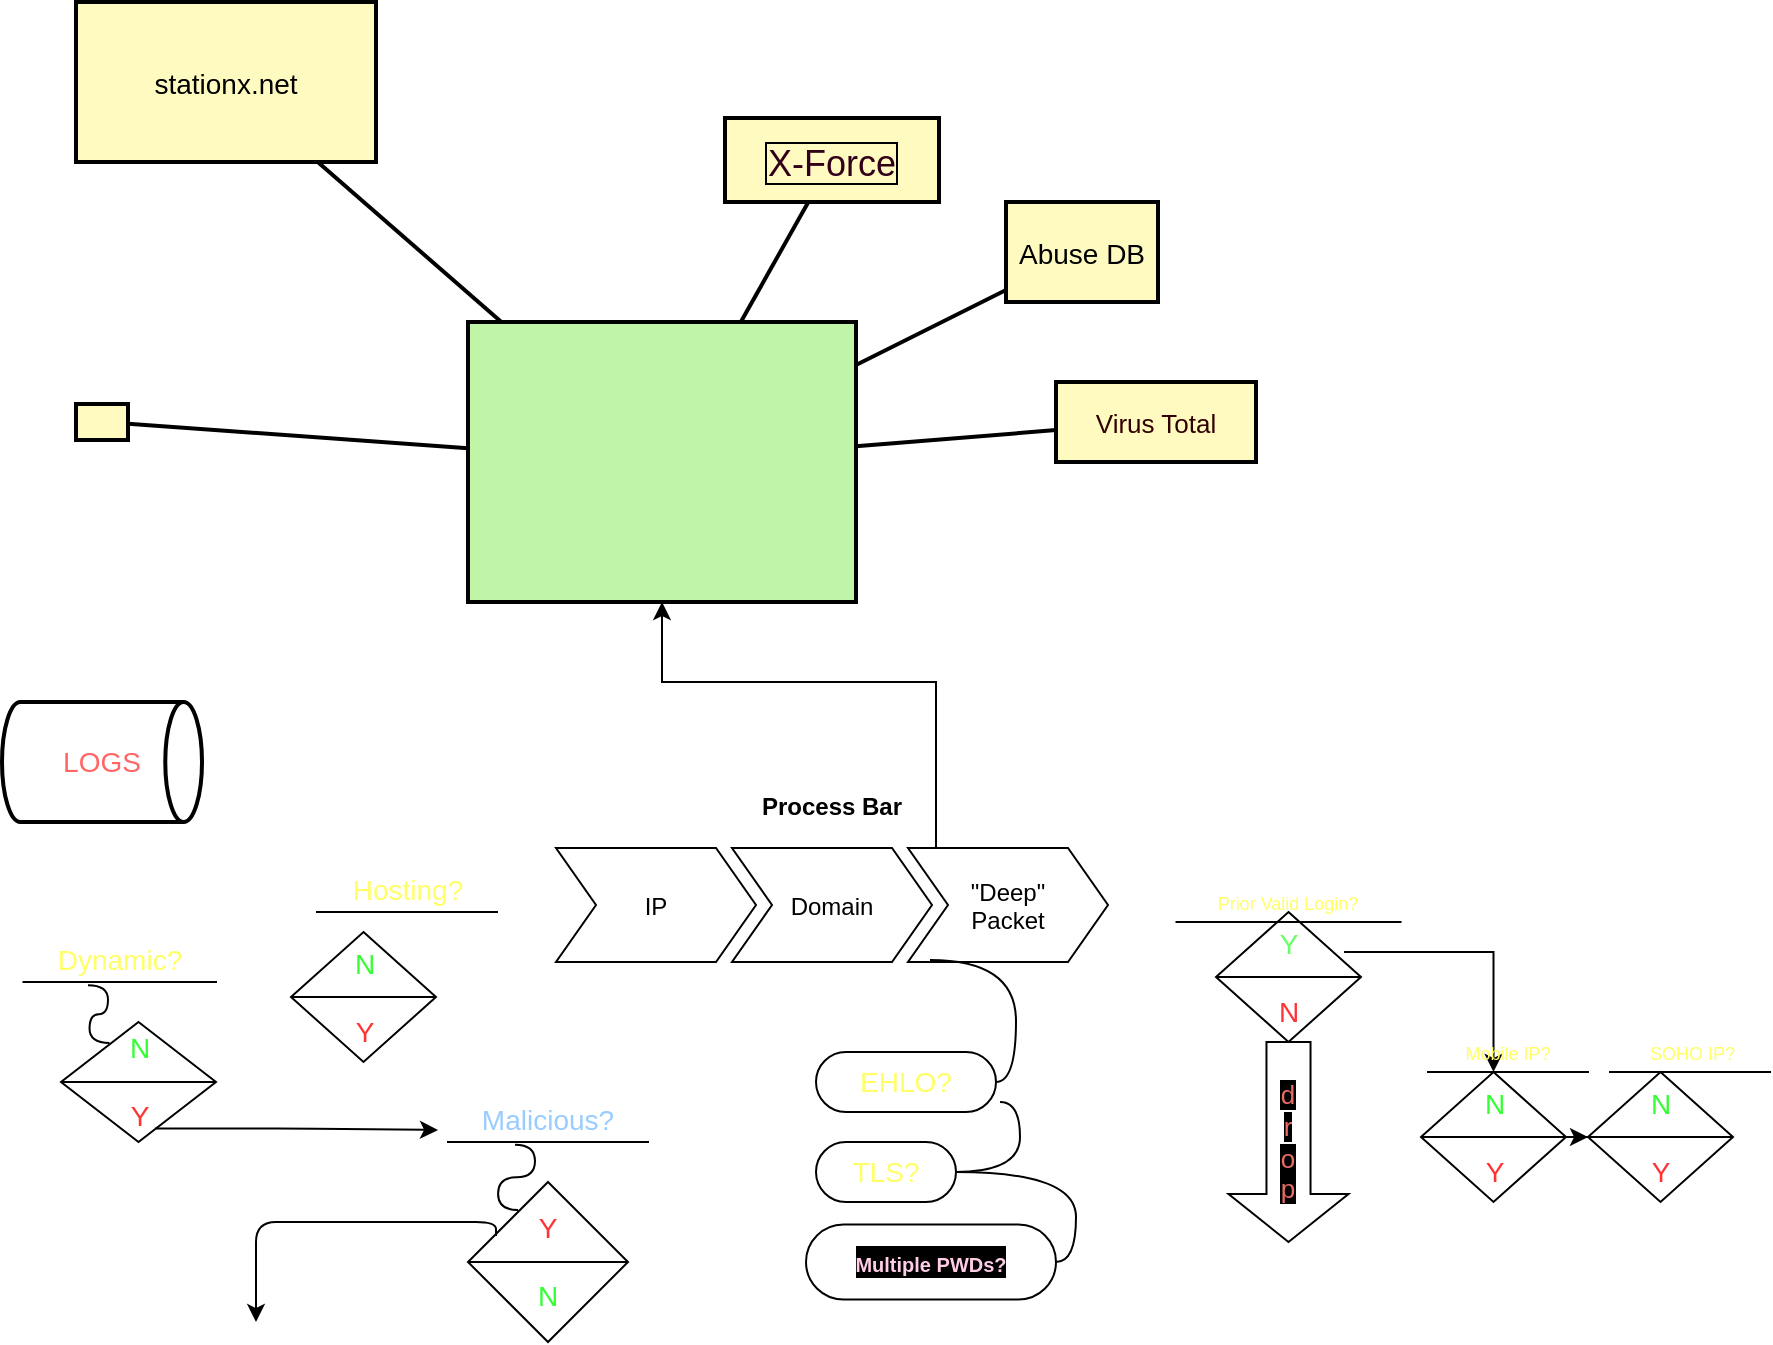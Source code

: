 <mxfile version="12.4.3" type="github" pages="3"><diagram id="3XRRQwsw3EzWLE2KCFA8" name="Page-1"><mxGraphModel dx="698" dy="473" grid="1" gridSize="10" guides="1" tooltips="1" connect="1" arrows="1" fold="1" page="1" pageScale="1" pageWidth="1100" pageHeight="850" math="0" shadow="0"><root><mxCell id="0"/><mxCell id="1" parent="0"/><mxCell id="ZazjjINXxzxjRcfW3_KV-16" value="stationx.net" style="strokeWidth=2;dashed=0;align=center;fontSize=14;shape=rect;fillColor=#fffbc0;strokeColor=#000000;fontColor=#000000;" parent="1" vertex="1"><mxGeometry x="70" y="130" width="150" height="80" as="geometry"/></mxCell><mxCell id="ZazjjINXxzxjRcfW3_KV-17" value="Virus Total" style="strokeWidth=2;dashed=0;align=center;fontSize=13;shape=rect;fillColor=#fffbc0;strokeColor=#000000;fontColor=#330000;" parent="1" vertex="1"><mxGeometry x="560" y="320" width="100" height="40" as="geometry"/></mxCell><mxCell id="ZazjjINXxzxjRcfW3_KV-18" value="" style="strokeWidth=2;dashed=0;align=center;fontSize=8;shape=rect;fillColor=#fffbc0;strokeColor=#000000;" parent="1" vertex="1"><mxGeometry x="70" y="331" width="26" height="18" as="geometry"/></mxCell><mxCell id="ZazjjINXxzxjRcfW3_KV-19" value="Abuse DB" style="strokeWidth=2;dashed=0;align=center;fontSize=14;shape=rect;fillColor=#fffbc0;strokeColor=#000000;fontColor=#000000;" parent="1" vertex="1"><mxGeometry x="535" y="230" width="76" height="50" as="geometry"/></mxCell><mxCell id="ZazjjINXxzxjRcfW3_KV-20" value="X-Force" style="strokeWidth=2;dashed=0;align=center;fontSize=18;shape=rect;fillColor=#fffbc0;strokeColor=#000000;fontColor=#33001A;labelBackgroundColor=none;labelBorderColor=#000000;" parent="1" vertex="1"><mxGeometry x="394.5" y="188" width="107" height="42" as="geometry"/></mxCell><mxCell id="ZazjjINXxzxjRcfW3_KV-68" value="" style="edgeStyle=orthogonalEdgeStyle;rounded=0;orthogonalLoop=1;jettySize=auto;html=1;fontSize=13;fontColor=#330000;entryX=0.5;entryY=1;entryDx=0;entryDy=0;" parent="1" source="ZazjjINXxzxjRcfW3_KV-41" target="ZazjjINXxzxjRcfW3_KV-21" edge="1"><mxGeometry relative="1" as="geometry"><mxPoint x="519.5" y="491" as="sourcePoint"/><Array as="points"><mxPoint x="500" y="470"/><mxPoint x="363" y="470"/></Array></mxGeometry></mxCell><mxCell id="ZazjjINXxzxjRcfW3_KV-21" value="" style="strokeWidth=2;dashed=0;align=center;fontSize=8;shape=rect;fillColor=#c0f5a9;strokeColor=#000000;" parent="1" vertex="1"><mxGeometry x="266" y="290" width="194" height="140" as="geometry"/></mxCell><mxCell id="ZazjjINXxzxjRcfW3_KV-23" value="" style="edgeStyle=none;endArrow=none;dashed=0;html=1;strokeWidth=2;" parent="1" source="ZazjjINXxzxjRcfW3_KV-21" target="ZazjjINXxzxjRcfW3_KV-16" edge="1"><mxGeometry relative="1" as="geometry"/></mxCell><mxCell id="ZazjjINXxzxjRcfW3_KV-24" value="" style="edgeStyle=none;endArrow=none;dashed=0;html=1;strokeWidth=2;" parent="1" source="ZazjjINXxzxjRcfW3_KV-21" target="ZazjjINXxzxjRcfW3_KV-17" edge="1"><mxGeometry relative="1" as="geometry"/></mxCell><mxCell id="ZazjjINXxzxjRcfW3_KV-25" value="" style="edgeStyle=none;endArrow=none;dashed=0;html=1;strokeWidth=2;" parent="1" source="ZazjjINXxzxjRcfW3_KV-21" target="ZazjjINXxzxjRcfW3_KV-18" edge="1"><mxGeometry relative="1" as="geometry"/></mxCell><mxCell id="ZazjjINXxzxjRcfW3_KV-26" value="" style="edgeStyle=none;endArrow=none;dashed=0;html=1;strokeWidth=2;" parent="1" source="ZazjjINXxzxjRcfW3_KV-21" target="ZazjjINXxzxjRcfW3_KV-19" edge="1"><mxGeometry relative="1" as="geometry"/></mxCell><mxCell id="ZazjjINXxzxjRcfW3_KV-27" value="" style="edgeStyle=none;endArrow=none;dashed=0;html=1;strokeWidth=2;" parent="1" source="ZazjjINXxzxjRcfW3_KV-21" target="ZazjjINXxzxjRcfW3_KV-20" edge="1"><mxGeometry relative="1" as="geometry"/></mxCell><mxCell id="ZazjjINXxzxjRcfW3_KV-33" value="&lt;font color=&quot;#FF6666&quot;&gt;LOGS&lt;/font&gt;" style="strokeWidth=2;html=1;shape=mxgraph.flowchart.direct_data;whiteSpace=wrap;fontSize=14;fontColor=#000000;" parent="1" vertex="1"><mxGeometry x="33" y="480" width="100" height="60" as="geometry"/></mxCell><mxCell id="ZazjjINXxzxjRcfW3_KV-36" value="&lt;div&gt;&lt;font color=&quot;#33FF33&quot;&gt;N&lt;/font&gt;&lt;/div&gt;&lt;div&gt;&lt;font color=&quot;#33FF33&quot;&gt;&lt;br&gt;&lt;/font&gt;&lt;/div&gt;&lt;font color=&quot;#FF3333&quot;&gt;Y&lt;/font&gt;" style="shape=sortShape;perimeter=rhombusPerimeter;whiteSpace=wrap;html=1;fontSize=14;fontColor=#000000;" parent="1" vertex="1"><mxGeometry x="62.5" y="640" width="77.5" height="60" as="geometry"/></mxCell><mxCell id="ZazjjINXxzxjRcfW3_KV-38" value="Process Bar" style="swimlane;childLayout=stackLayout;horizontal=1;fillColor=none;horizontalStack=1;resizeParent=1;resizeParentMax=0;resizeLast=0;collapsible=0;strokeColor=none;stackBorder=10;stackSpacing=-12;resizable=1;align=center;points=[];fontColor=#000000;" parent="1" vertex="1"><mxGeometry x="300" y="520" width="296" height="100" as="geometry"/></mxCell><mxCell id="ZazjjINXxzxjRcfW3_KV-39" value="IP" style="shape=step;perimeter=stepPerimeter;fixedSize=1;points=[];" parent="ZazjjINXxzxjRcfW3_KV-38" vertex="1"><mxGeometry x="10" y="33" width="100" height="57" as="geometry"/></mxCell><mxCell id="ZazjjINXxzxjRcfW3_KV-40" value="Domain" style="shape=step;perimeter=stepPerimeter;fixedSize=1;points=[];" parent="ZazjjINXxzxjRcfW3_KV-38" vertex="1"><mxGeometry x="98" y="33" width="100" height="57" as="geometry"/></mxCell><mxCell id="ZazjjINXxzxjRcfW3_KV-41" value="&quot;Deep&quot;&#xA;Packet" style="shape=step;perimeter=stepPerimeter;fixedSize=1;points=[];" parent="ZazjjINXxzxjRcfW3_KV-38" vertex="1"><mxGeometry x="186" y="33" width="100" height="57" as="geometry"/></mxCell><mxCell id="ZazjjINXxzxjRcfW3_KV-44" value="&lt;font color=&quot;#FFFF66&quot;&gt;Dynamic?&lt;/font&gt;" style="whiteSpace=wrap;html=1;shape=partialRectangle;top=0;left=0;bottom=1;right=0;points=[[0,1],[1,1]];strokeColor=#000000;fillColor=none;align=center;verticalAlign=bottom;routingCenterY=0.5;snapToPoint=1;container=1;recursiveResize=0;autosize=1;treeFolding=1;treeMoving=1;fontSize=14;fontColor=#000000;" parent="1" vertex="1"><mxGeometry x="43.75" y="595" width="96.25" height="25" as="geometry"/></mxCell><mxCell id="ZazjjINXxzxjRcfW3_KV-45" value="" style="edgeStyle=entityRelationEdgeStyle;startArrow=none;endArrow=none;segment=10;curved=1;fontSize=14;fontColor=#000000;exitX=0.313;exitY=0.175;exitDx=0;exitDy=0;exitPerimeter=0;entryX=0.335;entryY=1.067;entryDx=0;entryDy=0;entryPerimeter=0;" parent="1" source="ZazjjINXxzxjRcfW3_KV-36" target="ZazjjINXxzxjRcfW3_KV-44" edge="1"><mxGeometry relative="1" as="geometry"><mxPoint x="70" y="590" as="sourcePoint"/></mxGeometry></mxCell><mxCell id="ZazjjINXxzxjRcfW3_KV-52" value="&lt;font color=&quot;#FF3333&quot;&gt;Y&lt;br&gt;&lt;/font&gt;&lt;br&gt;&lt;font color=&quot;#33FF33&quot;&gt;N&lt;/font&gt;" style="shape=sortShape;perimeter=rhombusPerimeter;whiteSpace=wrap;html=1;fontSize=14;fontColor=#000000;" parent="1" vertex="1"><mxGeometry x="266" y="720" width="80" height="80" as="geometry"/></mxCell><mxCell id="ZazjjINXxzxjRcfW3_KV-53" value="&lt;font color=&quot;#99CCFF&quot;&gt;Malicious?&lt;/font&gt;" style="whiteSpace=wrap;html=1;shape=partialRectangle;top=0;left=0;bottom=1;right=0;points=[[0,1],[1,1]];strokeColor=#000000;fillColor=none;align=center;verticalAlign=bottom;routingCenterY=0.5;snapToPoint=1;container=1;recursiveResize=0;autosize=1;treeFolding=1;treeMoving=1;fontSize=14;fontColor=#000000;" parent="1" vertex="1"><mxGeometry x="256" y="680" width="100" height="20" as="geometry"/></mxCell><mxCell id="ZazjjINXxzxjRcfW3_KV-54" value="" style="edgeStyle=entityRelationEdgeStyle;startArrow=none;endArrow=none;segment=10;curved=1;fontSize=14;fontColor=#000000;exitX=0.313;exitY=0.175;exitDx=0;exitDy=0;exitPerimeter=0;entryX=0.335;entryY=1.067;entryDx=0;entryDy=0;entryPerimeter=0;" parent="1" source="ZazjjINXxzxjRcfW3_KV-52" target="ZazjjINXxzxjRcfW3_KV-53" edge="1"><mxGeometry relative="1" as="geometry"><mxPoint x="180" y="610" as="sourcePoint"/></mxGeometry></mxCell><mxCell id="ZazjjINXxzxjRcfW3_KV-55" value="" style="edgeStyle=elbowEdgeStyle;elbow=vertical;endArrow=classic;html=1;fontSize=14;fontColor=#000000;exitX=0.175;exitY=0.338;exitDx=0;exitDy=0;exitPerimeter=0;" parent="1" source="ZazjjINXxzxjRcfW3_KV-52" edge="1"><mxGeometry width="50" height="50" relative="1" as="geometry"><mxPoint x="90" y="720" as="sourcePoint"/><mxPoint x="160" y="790" as="targetPoint"/><Array as="points"><mxPoint x="220" y="740"/><mxPoint x="230" y="770"/><mxPoint x="180" y="727"/></Array></mxGeometry></mxCell><mxCell id="ZazjjINXxzxjRcfW3_KV-56" value="" style="edgeStyle=elbowEdgeStyle;elbow=horizontal;endArrow=classic;html=1;fontSize=14;fontColor=#000000;exitX=0.606;exitY=0.888;exitDx=0;exitDy=0;exitPerimeter=0;entryX=-0.05;entryY=0.7;entryDx=0;entryDy=0;entryPerimeter=0;" parent="1" source="ZazjjINXxzxjRcfW3_KV-36" target="ZazjjINXxzxjRcfW3_KV-53" edge="1"><mxGeometry width="50" height="50" relative="1" as="geometry"><mxPoint x="30" y="870" as="sourcePoint"/><mxPoint x="126" y="790" as="targetPoint"/></mxGeometry></mxCell><mxCell id="ZazjjINXxzxjRcfW3_KV-57" value="EHLO?" style="whiteSpace=wrap;html=1;rounded=1;arcSize=50;align=center;verticalAlign=middle;container=1;recursiveResize=0;strokeWidth=1;autosize=1;spacing=4;treeFolding=1;treeMoving=1;fontSize=14;fontColor=#FFFF66;" parent="1" vertex="1"><mxGeometry x="440" y="655" width="90" height="30" as="geometry"/></mxCell><mxCell id="ZazjjINXxzxjRcfW3_KV-58" value="" style="edgeStyle=entityRelationEdgeStyle;startArrow=none;endArrow=none;segment=10;curved=1;fontSize=14;fontColor=#000000;exitX=0.11;exitY=0.982;exitDx=0;exitDy=0;exitPerimeter=0;" parent="1" source="ZazjjINXxzxjRcfW3_KV-41" target="ZazjjINXxzxjRcfW3_KV-57" edge="1"><mxGeometry relative="1" as="geometry"><mxPoint x="460" y="740" as="sourcePoint"/></mxGeometry></mxCell><mxCell id="ZazjjINXxzxjRcfW3_KV-59" value="TLS?" style="whiteSpace=wrap;html=1;rounded=1;arcSize=50;align=center;verticalAlign=middle;container=1;recursiveResize=0;strokeWidth=1;autosize=1;spacing=4;treeFolding=1;treeMoving=1;fontSize=14;fontColor=#FFFF66;" parent="1" vertex="1"><mxGeometry x="440" y="700" width="70" height="30" as="geometry"/></mxCell><mxCell id="ZazjjINXxzxjRcfW3_KV-60" value="" style="edgeStyle=entityRelationEdgeStyle;startArrow=none;endArrow=none;segment=10;curved=1;fontSize=14;fontColor=#000000;exitX=0.11;exitY=0.982;exitDx=0;exitDy=0;exitPerimeter=0;" parent="1" target="ZazjjINXxzxjRcfW3_KV-59" edge="1"><mxGeometry relative="1" as="geometry"><mxPoint x="532" y="680" as="sourcePoint"/></mxGeometry></mxCell><mxCell id="ZazjjINXxzxjRcfW3_KV-61" value="&lt;div&gt;&lt;font color=&quot;#33FF33&quot;&gt;N&lt;/font&gt;&lt;/div&gt;&lt;div&gt;&lt;font color=&quot;#33FF33&quot;&gt;&lt;br&gt;&lt;/font&gt;&lt;/div&gt;&lt;font color=&quot;#FF3333&quot;&gt;Y&lt;/font&gt;" style="shape=sortShape;perimeter=rhombusPerimeter;whiteSpace=wrap;html=1;fontSize=14;fontColor=#000000;" parent="1" vertex="1"><mxGeometry x="177.5" y="595" width="72.5" height="65" as="geometry"/></mxCell><mxCell id="ZazjjINXxzxjRcfW3_KV-62" value="&lt;font color=&quot;#FFFF66&quot;&gt;Hosting?&lt;/font&gt;" style="whiteSpace=wrap;html=1;shape=partialRectangle;top=0;left=0;bottom=1;right=0;points=[[0,1],[1,1]];strokeColor=#000000;fillColor=none;align=center;verticalAlign=bottom;routingCenterY=0.5;snapToPoint=1;container=1;recursiveResize=0;autosize=1;treeFolding=1;treeMoving=1;fontSize=14;fontColor=#000000;" parent="1" vertex="1"><mxGeometry x="190.5" y="565" width="90" height="20" as="geometry"/></mxCell><mxCell id="ZazjjINXxzxjRcfW3_KV-77" value="" style="edgeStyle=orthogonalEdgeStyle;rounded=0;orthogonalLoop=1;jettySize=auto;html=1;fontSize=13;fontColor=#330000;exitX=0.883;exitY=0.308;exitDx=0;exitDy=0;exitPerimeter=0;" parent="1" source="ZazjjINXxzxjRcfW3_KV-64" target="ZazjjINXxzxjRcfW3_KV-76" edge="1"><mxGeometry relative="1" as="geometry"/></mxCell><mxCell id="ZazjjINXxzxjRcfW3_KV-64" value="&lt;font color=&quot;#66FF66&quot;&gt;Y&lt;/font&gt;&lt;div&gt;&lt;font color=&quot;#33FF33&quot;&gt;&lt;br&gt;&lt;/font&gt;&lt;/div&gt;&lt;font color=&quot;#FF3333&quot;&gt;N&lt;/font&gt;" style="shape=sortShape;perimeter=rhombusPerimeter;whiteSpace=wrap;html=1;fontSize=14;fontColor=#000000;" parent="1" vertex="1"><mxGeometry x="640" y="585" width="72.5" height="65" as="geometry"/></mxCell><mxCell id="ZazjjINXxzxjRcfW3_KV-82" value="" style="edgeStyle=orthogonalEdgeStyle;rounded=0;orthogonalLoop=1;jettySize=auto;html=1;fontSize=13;fontColor=#330000;" parent="1" source="ZazjjINXxzxjRcfW3_KV-76" target="ZazjjINXxzxjRcfW3_KV-81" edge="1"><mxGeometry relative="1" as="geometry"/></mxCell><mxCell id="ZazjjINXxzxjRcfW3_KV-76" value="&lt;div&gt;&lt;font color=&quot;#33FF33&quot;&gt;N&lt;/font&gt;&lt;/div&gt;&lt;div&gt;&lt;font color=&quot;#33FF33&quot;&gt;&lt;br&gt;&lt;/font&gt;&lt;/div&gt;&lt;font color=&quot;#FF3333&quot;&gt;Y&lt;/font&gt;" style="shape=sortShape;perimeter=rhombusPerimeter;whiteSpace=wrap;html=1;fontSize=14;fontColor=#000000;" parent="1" vertex="1"><mxGeometry x="742.5" y="665" width="72.5" height="65" as="geometry"/></mxCell><mxCell id="ZazjjINXxzxjRcfW3_KV-81" value="&lt;div&gt;&lt;font color=&quot;#33FF33&quot;&gt;N&lt;/font&gt;&lt;/div&gt;&lt;div&gt;&lt;font color=&quot;#33FF33&quot;&gt;&lt;br&gt;&lt;/font&gt;&lt;/div&gt;&lt;font color=&quot;#FF3333&quot;&gt;Y&lt;/font&gt;" style="shape=sortShape;perimeter=rhombusPerimeter;whiteSpace=wrap;html=1;fontSize=14;fontColor=#000000;" parent="1" vertex="1"><mxGeometry x="826" y="665" width="72.5" height="65" as="geometry"/></mxCell><mxCell id="ZazjjINXxzxjRcfW3_KV-65" value="&lt;font style=&quot;font-size: 9px&quot; color=&quot;#FFFF66&quot;&gt;Prior Valid Login?&lt;/font&gt;" style="whiteSpace=wrap;html=1;shape=partialRectangle;top=0;left=0;bottom=1;right=0;points=[[0,1],[1,1]];strokeColor=#000000;fillColor=none;align=center;verticalAlign=bottom;routingCenterY=0.5;snapToPoint=1;container=1;recursiveResize=0;autosize=1;treeFolding=1;treeMoving=1;fontSize=14;fontColor=#000000;" parent="1" vertex="1"><mxGeometry x="620.25" y="565" width="112" height="25" as="geometry"/></mxCell><mxCell id="ZazjjINXxzxjRcfW3_KV-78" value="&lt;font style=&quot;font-size: 9px&quot; color=&quot;#FFFF66&quot;&gt;Mobile IP?&lt;/font&gt;" style="whiteSpace=wrap;html=1;shape=partialRectangle;top=0;left=0;bottom=1;right=0;points=[[0,1],[1,1]];strokeColor=#000000;fillColor=none;align=center;verticalAlign=bottom;routingCenterY=0.5;snapToPoint=1;container=1;recursiveResize=0;autosize=1;treeFolding=1;treeMoving=1;fontSize=14;fontColor=#000000;" parent="1" vertex="1"><mxGeometry x="746" y="645" width="80" height="20" as="geometry"/></mxCell><mxCell id="ZazjjINXxzxjRcfW3_KV-83" value="&lt;font style=&quot;font-size: 9px&quot; color=&quot;#FFFF66&quot;&gt;&amp;nbsp;SOHO IP?&lt;/font&gt;" style="whiteSpace=wrap;html=1;shape=partialRectangle;top=0;left=0;bottom=1;right=0;points=[[0,1],[1,1]];strokeColor=#000000;fillColor=none;align=center;verticalAlign=bottom;routingCenterY=0.5;snapToPoint=1;container=1;recursiveResize=0;autosize=1;treeFolding=1;treeMoving=1;fontSize=14;fontColor=#000000;" parent="1" vertex="1"><mxGeometry x="837" y="645" width="80" height="20" as="geometry"/></mxCell><mxCell id="ZazjjINXxzxjRcfW3_KV-70" value="&lt;b&gt;&lt;span style=&quot;background-color: rgb(0 , 0 , 0)&quot;&gt;&lt;font style=&quot;font-size: 10px&quot; color=&quot;#FFCCE6&quot;&gt;Multiple PWDs?&lt;/font&gt;&lt;/span&gt;&lt;/b&gt;" style="whiteSpace=wrap;html=1;rounded=1;arcSize=50;align=center;verticalAlign=middle;container=1;recursiveResize=0;strokeWidth=1;autosize=1;spacing=4;treeFolding=1;treeMoving=1;fontSize=14;fontColor=#FFFF66;" parent="1" vertex="1"><mxGeometry x="435" y="741.25" width="125" height="37.5" as="geometry"/></mxCell><mxCell id="ZazjjINXxzxjRcfW3_KV-71" value="" style="edgeStyle=entityRelationEdgeStyle;startArrow=none;endArrow=none;segment=10;curved=1;fontSize=14;fontColor=#000000;" parent="1" source="ZazjjINXxzxjRcfW3_KV-59" target="ZazjjINXxzxjRcfW3_KV-70" edge="1"><mxGeometry relative="1" as="geometry"><mxPoint x="540" y="793" as="sourcePoint"/></mxGeometry></mxCell><mxCell id="ZazjjINXxzxjRcfW3_KV-80" value="&lt;div&gt;&lt;font color=&quot;#EA6B66&quot;&gt;&lt;span style=&quot;background-color: rgb(0 , 0 , 0)&quot;&gt;d&lt;/span&gt;&lt;/font&gt;&lt;/div&gt;&lt;div&gt;&lt;font color=&quot;#EA6B66&quot;&gt;&lt;span style=&quot;background-color: rgb(0 , 0 , 0)&quot;&gt;r&lt;/span&gt;&lt;/font&gt;&lt;/div&gt;&lt;div&gt;&lt;font color=&quot;#EA6B66&quot;&gt;&lt;span style=&quot;background-color: rgb(0 , 0 , 0)&quot;&gt;o&lt;/span&gt;&lt;/font&gt;&lt;/div&gt;&lt;div&gt;&lt;font color=&quot;#EA6B66&quot;&gt;&lt;span style=&quot;background-color: rgb(0 , 0 , 0)&quot;&gt;p&lt;br&gt;&lt;/span&gt;&lt;/font&gt;&lt;/div&gt;" style="shape=singleArrow;direction=south;whiteSpace=wrap;html=1;labelBackgroundColor=none;fontSize=13;fontColor=#330000;arrowWidth=0.367;arrowSize=0.24;" parent="1" vertex="1"><mxGeometry x="646.25" y="650" width="60" height="100" as="geometry"/></mxCell></root></mxGraphModel></diagram><diagram id="K1pB36KzKjIgZyqpKXAG" name="Page-2"><mxGraphModel dx="698" dy="1573" grid="1" gridSize="10" guides="1" tooltips="1" connect="1" arrows="1" fold="1" page="1" pageScale="1" pageWidth="850" pageHeight="1100" math="0" shadow="0"><root><mxCell id="Tu1OcHofki_U5It5Fhx5-0"/><mxCell id="Tu1OcHofki_U5It5Fhx5-1" parent="Tu1OcHofki_U5It5Fhx5-0"/><mxCell id="fsAmxyAkjJOuz5wNoJq1-0" value="&lt;br&gt;&lt;div&gt;&lt;font style=&quot;font-size: 10px&quot;&gt;&amp;nbsp; https://www.mywot.com/en/scorecard/&lt;br&gt;&amp;nbsp; https://transparencyreport.google.com/safe-browsing/search?url=&lt;br&gt;&amp;nbsp; https://transparencyreport.google.com/safe-browsing/search?url=&lt;br&gt;&amp;nbsp; https://www.virustotal.com/en/url/submission/?url=&lt;br&gt;&amp;nbsp;&lt;br&gt;&amp;nbsp; McAfee&lt;br&gt;&amp;nbsp; https://www.siteadvisor.com/sites/&lt;br&gt;&amp;nbsp; &lt;br&gt;&amp;nbsp; https://www.talosintelligence.com/reputation_center/lookup?search=&lt;br&gt;&amp;nbsp; http://www.wmtips.com/tools/info/?url=&lt;br&gt;&amp;nbsp; http://hosts-file.net/default.asp?s=&lt;br&gt;&amp;nbsp; http://www.urlvoid.com/scan/&lt;br&gt;&amp;nbsp; https://exchange.xforce.ibmcloud.com/ip/&lt;br&gt;&amp;nbsp; https://exchange.xforce.ibmcloud.com/url/&lt;br&gt;&amp;nbsp; https://community.riskiq.com/search/&lt;br&gt;&amp;nbsp; https://zeltser.com/lookup-malicious-websites/&lt;br&gt;&amp;nbsp; https://www.abuseipdb.com/check&lt;br&gt;&amp;nbsp; https://fortiguard.com/webfilter?q=&lt;br&gt;&amp;nbsp; https://hashdd.com/i/&lt;br&gt;&amp;nbsp; &lt;br&gt;&amp;nbsp; http://www.isithacked.com/check/&lt;br&gt;&amp;nbsp; &lt;br&gt;&amp;nbsp; https://safeweb.norton.com/report/show?url=&lt;br&gt;&amp;nbsp; &lt;br&gt;&amp;nbsp; http://www.malwaredomainlist.com/mdl.php?search=_&amp;amp;colsearch=All&amp;amp;quantity=50&amp;amp;inactive=on &lt;br&gt;&amp;nbsp; &lt;br&gt;&amp;nbsp; https://mxtoolbox.com/SuperTool.aspx?action=blacklist%3a&lt;br&gt;&amp;nbsp; https://otx.alienvault.com/indicator/domain/&lt;br&gt;&amp;nbsp; https://urlfiltering.paloaltonetworks.com/&lt;br&gt;&amp;nbsp; https://sitecheck.sucuri.net/results/&lt;br&gt;&amp;nbsp; https://www.unmaskparasites.com/security-report/?page=&lt;br&gt;&amp;nbsp; http://www.unmaskparasites.com/security-tools/find-hidden-links/site/?siteUrl=&lt;br&gt;&amp;nbsp; https://www.urlvoid.com/scan/&lt;br&gt;&amp;nbsp; https://www.threatminer.org/domain.php?q=&lt;br&gt;&amp;nbsp; https://www.robtex.com/dns-lookup/&lt;br&gt;&amp;nbsp; https://ipinfo.asytech.cn/check-ip/&lt;br&gt;&amp;nbsp; https://sitereview.bluecoat.com/#/lookup-result/&lt;/font&gt;&lt;/div&gt;&lt;div&gt;&lt;font style=&quot;font-size: 10px&quot;&gt;Blocklist.DE &lt;br&gt;&amp;nbsp; https://www.blocklist.de/en/search.html&lt;br&gt;&amp;nbsp; https://www.blocklist.de/en/view.html?ip=&lt;br&gt;&amp;nbsp; POST:&lt;br&gt;&amp;nbsp; Webroot brightcloud&lt;br&gt;&amp;nbsp; https://www.brightcloud.com/tools/url-ip-lookup.php &lt;br&gt;&amp;nbsp; userIP=172.31.37.165&amp;amp;debug=true&amp;amp;urlIP=35.225.23.132&lt;br&gt;&amp;nbsp; comodo&lt;br&gt;&amp;nbsp; https://app.webinspector.com/&lt;br&gt;&amp;nbsp; &lt;br&gt;&amp;nbsp; The most comprehensive database of counterfeit-related webs&lt;br&gt;&amp;nbsp; http://desenmascara.me/&lt;br&gt;&amp;nbsp; &lt;br&gt;&amp;nbsp; Joe Sandbox URL Analyzer:&amp;nbsp; https://www.joesandbox.com/&amp;nbsp; &lt;br&gt;&amp;nbsp; http://isitphishing.org/&lt;br&gt;&amp;nbsp; https://virusdesk.kaspersky.com/&lt;br&gt;https://urlfiltering.paloaltonetworks.com/query/&lt;br&gt;http://www.phishtank.com/&lt;br&gt;https://www.malwareurl.com/listing-urls.php&lt;br&gt;https://trustedsource.org/sources/index.pl&lt;br&gt;https://urlfiltering.paloaltonetworks.com/&lt;br&gt;https://pulsedive.com&lt;br&gt;https://global.sitesafety.trendmicro.com/&lt;br&gt;http://www.unmaskparasites.com/&lt;br&gt;http://urlquery.net/&lt;br&gt;https://urlscan.io/&lt;br&gt;https://www.ipvoid.com/&lt;br&gt;https://zulu.zscaler.com/&lt;br&gt;https://tools.zvelo.com/&lt;br&gt;&lt;br&gt;https://intelx.io/?s=&lt;br&gt;&amp;nbsp;&amp;nbsp;&amp;nbsp; Email address&amp;nbsp;&amp;nbsp;&amp;nbsp; Domain&amp;nbsp;&amp;nbsp;&amp;nbsp; URL&amp;nbsp;&amp;nbsp;&amp;nbsp; IP&amp;nbsp;&amp;nbsp;&amp;nbsp; CIDR&amp;nbsp;&amp;nbsp;&amp;nbsp; Phone Number&lt;br&gt;&amp;nbsp;&amp;nbsp;&amp;nbsp; Bitcoin address&amp;nbsp;&amp;nbsp;&amp;nbsp; MAC address&amp;nbsp;&amp;nbsp;&amp;nbsp; IPFS Hash&lt;br&gt;&amp;nbsp;&amp;nbsp;&amp;nbsp; Credit Card Number&amp;nbsp;&amp;nbsp;&amp;nbsp; Social Security Number&lt;br&gt;&amp;nbsp;&amp;nbsp;&amp;nbsp; IBAN (International Bank Account Number)&lt;br&gt;&lt;br&gt;https://threatcenter.crdf.fr/?More&amp;amp;ID=140684&lt;br&gt;&lt;br&gt;@crdflabs&lt;br&gt;&lt;br&gt;&lt;/font&gt;&lt;/div&gt;" style="text;html=1;strokeColor=none;fillColor=none;align=center;verticalAlign=middle;whiteSpace=wrap;rounded=0;labelBorderColor=#000000;labelBackgroundColor=#1A1A1A;fontColor=#E6FFCC;fontFamily=Lucida Console;fontSize=11;" vertex="1" parent="Tu1OcHofki_U5It5Fhx5-1"><mxGeometry x="20" y="20" width="490" height="1000" as="geometry"/></mxCell></root></mxGraphModel></diagram><diagram id="cRf6RbwT0mVIiAaGgkof" name="Page-3"><mxGraphModel dx="698" dy="473" grid="1" gridSize="10" guides="1" tooltips="1" connect="1" arrows="1" fold="1" page="1" pageScale="1" pageWidth="850" pageHeight="1100" math="0" shadow="0"><root><mxCell id="g43jFDyRE_j7FRilIXaE-0"/><mxCell id="g43jFDyRE_j7FRilIXaE-1" parent="g43jFDyRE_j7FRilIXaE-0"/><mxCell id="g43jFDyRE_j7FRilIXaE-2" value="&lt;div&gt;&lt;font style=&quot;font-size: 10px&quot;&gt;For the download, please go to https://www.owasp.org/index.php&lt;/font&gt;&lt;/div&gt;&lt;div&gt;&lt;font style=&quot;font-size: 10px&quot;&gt;OWASP_Zed_Attack_Proxy_Project .&lt;br&gt;&amp;nbsp;o http://w3af.org/download &lt;br&gt;&amp;nbsp;http://www.arachni-scanner.com/download/.&lt;br&gt;&amp;nbsp;&lt;br&gt;&amp;nbsp;https://cisofy.com/lynis/#&lt;/font&gt;&lt;/div&gt;&lt;div&gt;&lt;font style=&quot;font-size: 10px&quot;&gt;download.com/wp-content/uploads/2019/05/Freelance-Marketing-Handbook-Antonio-997-EVERGREEN.pdf&lt;br&gt;&amp;nbsp;https://pastebin.com/u/cybersecuritynews&lt;br&gt;http://link.fifthdomain.com/join/5ft/sign-up&lt;/font&gt;&lt;/div&gt;&lt;div&gt;&lt;font style=&quot;font-size: 10px&quot;&gt;&lt;br&gt;&lt;/font&gt;&lt;/div&gt;&lt;font style=&quot;font-size: 10px&quot;&gt;https://www.eventbrite.com/e/practical-cybersecurity-for-startups-and-small-businesses-tickets-61303333922?utm-medium=discovery&amp;amp;utm-campaign=social&amp;amp;utm-content=attendeeshare&amp;amp;aff=estw&amp;amp;utm-source=tw&amp;amp;utm-term=listing&lt;br&gt;&lt;br&gt;escalate privilege&lt;br&gt;https://www.fifthdomain.com/show-reporters/black-hat/2018/08/07/manufacturing-bugs-allow-millions-of-phones-to-be-taken-over-dhs-project-to-announce/&lt;br&gt;&lt;br&gt;Angelos Stavrou&amp;nbsp; - Kryptowire&lt;br&gt;&amp;nbsp;The research was conducted by Kryptowire, a Virginia-based mobile security firm and &lt;br&gt;&amp;nbsp;funded through the Critical Infrastructure Resilience Institute, &lt;br&gt;&amp;nbsp;a Department of Homeland Security research center.&lt;br&gt;&lt;/font&gt;" style="text;html=1;strokeColor=none;fillColor=none;align=center;verticalAlign=middle;whiteSpace=wrap;rounded=0;labelBackgroundColor=#1A1A1A;fontFamily=Lucida Console;fontSize=9;fontColor=#E6FFCC;" vertex="1" parent="g43jFDyRE_j7FRilIXaE-1"><mxGeometry x="20" y="20" width="500" height="410" as="geometry"/></mxCell></root></mxGraphModel></diagram></mxfile>